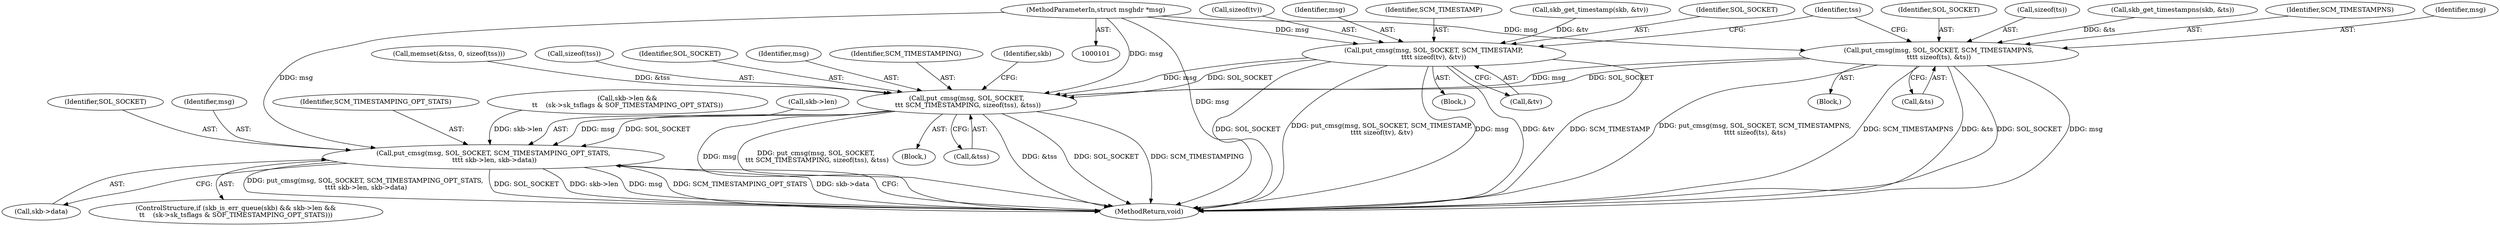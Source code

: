 digraph "0_linux_8605330aac5a5785630aec8f64378a54891937cc_0@pointer" {
"1000102" [label="(MethodParameterIn,struct msghdr *msg)"];
"1000146" [label="(Call,put_cmsg(msg, SOL_SOCKET, SCM_TIMESTAMP,\n\t\t\t\t sizeof(tv), &tv))"];
"1000219" [label="(Call,put_cmsg(msg, SOL_SOCKET,\n \t\t\t SCM_TIMESTAMPING, sizeof(tss), &tss))"];
"1000240" [label="(Call,put_cmsg(msg, SOL_SOCKET, SCM_TIMESTAMPING_OPT_STATS,\n \t\t\t\t skb->len, skb->data))"];
"1000161" [label="(Call,put_cmsg(msg, SOL_SOCKET, SCM_TIMESTAMPNS,\n\t\t\t\t sizeof(ts), &ts))"];
"1000167" [label="(Call,&ts)"];
"1000242" [label="(Identifier,SOL_SOCKET)"];
"1000243" [label="(Identifier,SCM_TIMESTAMPING_OPT_STATS)"];
"1000169" [label="(Call,memset(&tss, 0, sizeof(tss)))"];
"1000223" [label="(Call,sizeof(tss))"];
"1000221" [label="(Identifier,SOL_SOCKET)"];
"1000219" [label="(Call,put_cmsg(msg, SOL_SOCKET,\n \t\t\t SCM_TIMESTAMPING, sizeof(tss), &tss))"];
"1000102" [label="(MethodParameterIn,struct msghdr *msg)"];
"1000155" [label="(Block,)"];
"1000150" [label="(Call,sizeof(tv))"];
"1000152" [label="(Call,&tv)"];
"1000140" [label="(Block,)"];
"1000171" [label="(Identifier,tss)"];
"1000220" [label="(Identifier,msg)"];
"1000162" [label="(Identifier,msg)"];
"1000231" [label="(Call,skb->len &&\n\t\t    (sk->sk_tsflags & SOF_TIMESTAMPING_OPT_STATS))"];
"1000163" [label="(Identifier,SOL_SOCKET)"];
"1000165" [label="(Call,sizeof(ts))"];
"1000247" [label="(Call,skb->data)"];
"1000244" [label="(Call,skb->len)"];
"1000222" [label="(Identifier,SCM_TIMESTAMPING)"];
"1000240" [label="(Call,put_cmsg(msg, SOL_SOCKET, SCM_TIMESTAMPING_OPT_STATS,\n \t\t\t\t skb->len, skb->data))"];
"1000250" [label="(MethodReturn,void)"];
"1000230" [label="(Identifier,skb)"];
"1000157" [label="(Call,skb_get_timestampns(skb, &ts))"];
"1000218" [label="(Block,)"];
"1000147" [label="(Identifier,msg)"];
"1000225" [label="(Call,&tss)"];
"1000164" [label="(Identifier,SCM_TIMESTAMPNS)"];
"1000149" [label="(Identifier,SCM_TIMESTAMP)"];
"1000146" [label="(Call,put_cmsg(msg, SOL_SOCKET, SCM_TIMESTAMP,\n\t\t\t\t sizeof(tv), &tv))"];
"1000241" [label="(Identifier,msg)"];
"1000142" [label="(Call,skb_get_timestamp(skb, &tv))"];
"1000161" [label="(Call,put_cmsg(msg, SOL_SOCKET, SCM_TIMESTAMPNS,\n\t\t\t\t sizeof(ts), &ts))"];
"1000148" [label="(Identifier,SOL_SOCKET)"];
"1000227" [label="(ControlStructure,if (skb_is_err_queue(skb) && skb->len &&\n\t\t    (sk->sk_tsflags & SOF_TIMESTAMPING_OPT_STATS)))"];
"1000102" -> "1000101"  [label="AST: "];
"1000102" -> "1000250"  [label="DDG: msg"];
"1000102" -> "1000146"  [label="DDG: msg"];
"1000102" -> "1000161"  [label="DDG: msg"];
"1000102" -> "1000219"  [label="DDG: msg"];
"1000102" -> "1000240"  [label="DDG: msg"];
"1000146" -> "1000140"  [label="AST: "];
"1000146" -> "1000152"  [label="CFG: "];
"1000147" -> "1000146"  [label="AST: "];
"1000148" -> "1000146"  [label="AST: "];
"1000149" -> "1000146"  [label="AST: "];
"1000150" -> "1000146"  [label="AST: "];
"1000152" -> "1000146"  [label="AST: "];
"1000171" -> "1000146"  [label="CFG: "];
"1000146" -> "1000250"  [label="DDG: &tv"];
"1000146" -> "1000250"  [label="DDG: SCM_TIMESTAMP"];
"1000146" -> "1000250"  [label="DDG: SOL_SOCKET"];
"1000146" -> "1000250"  [label="DDG: put_cmsg(msg, SOL_SOCKET, SCM_TIMESTAMP,\n\t\t\t\t sizeof(tv), &tv)"];
"1000146" -> "1000250"  [label="DDG: msg"];
"1000142" -> "1000146"  [label="DDG: &tv"];
"1000146" -> "1000219"  [label="DDG: msg"];
"1000146" -> "1000219"  [label="DDG: SOL_SOCKET"];
"1000219" -> "1000218"  [label="AST: "];
"1000219" -> "1000225"  [label="CFG: "];
"1000220" -> "1000219"  [label="AST: "];
"1000221" -> "1000219"  [label="AST: "];
"1000222" -> "1000219"  [label="AST: "];
"1000223" -> "1000219"  [label="AST: "];
"1000225" -> "1000219"  [label="AST: "];
"1000230" -> "1000219"  [label="CFG: "];
"1000219" -> "1000250"  [label="DDG: put_cmsg(msg, SOL_SOCKET,\n \t\t\t SCM_TIMESTAMPING, sizeof(tss), &tss)"];
"1000219" -> "1000250"  [label="DDG: &tss"];
"1000219" -> "1000250"  [label="DDG: SOL_SOCKET"];
"1000219" -> "1000250"  [label="DDG: SCM_TIMESTAMPING"];
"1000219" -> "1000250"  [label="DDG: msg"];
"1000161" -> "1000219"  [label="DDG: msg"];
"1000161" -> "1000219"  [label="DDG: SOL_SOCKET"];
"1000169" -> "1000219"  [label="DDG: &tss"];
"1000219" -> "1000240"  [label="DDG: msg"];
"1000219" -> "1000240"  [label="DDG: SOL_SOCKET"];
"1000240" -> "1000227"  [label="AST: "];
"1000240" -> "1000247"  [label="CFG: "];
"1000241" -> "1000240"  [label="AST: "];
"1000242" -> "1000240"  [label="AST: "];
"1000243" -> "1000240"  [label="AST: "];
"1000244" -> "1000240"  [label="AST: "];
"1000247" -> "1000240"  [label="AST: "];
"1000250" -> "1000240"  [label="CFG: "];
"1000240" -> "1000250"  [label="DDG: put_cmsg(msg, SOL_SOCKET, SCM_TIMESTAMPING_OPT_STATS,\n \t\t\t\t skb->len, skb->data)"];
"1000240" -> "1000250"  [label="DDG: SOL_SOCKET"];
"1000240" -> "1000250"  [label="DDG: skb->len"];
"1000240" -> "1000250"  [label="DDG: msg"];
"1000240" -> "1000250"  [label="DDG: SCM_TIMESTAMPING_OPT_STATS"];
"1000240" -> "1000250"  [label="DDG: skb->data"];
"1000231" -> "1000240"  [label="DDG: skb->len"];
"1000161" -> "1000155"  [label="AST: "];
"1000161" -> "1000167"  [label="CFG: "];
"1000162" -> "1000161"  [label="AST: "];
"1000163" -> "1000161"  [label="AST: "];
"1000164" -> "1000161"  [label="AST: "];
"1000165" -> "1000161"  [label="AST: "];
"1000167" -> "1000161"  [label="AST: "];
"1000171" -> "1000161"  [label="CFG: "];
"1000161" -> "1000250"  [label="DDG: SCM_TIMESTAMPNS"];
"1000161" -> "1000250"  [label="DDG: &ts"];
"1000161" -> "1000250"  [label="DDG: SOL_SOCKET"];
"1000161" -> "1000250"  [label="DDG: msg"];
"1000161" -> "1000250"  [label="DDG: put_cmsg(msg, SOL_SOCKET, SCM_TIMESTAMPNS,\n\t\t\t\t sizeof(ts), &ts)"];
"1000157" -> "1000161"  [label="DDG: &ts"];
}
